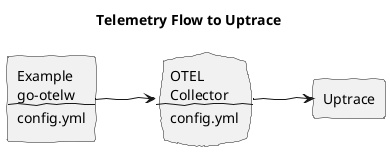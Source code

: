 @startuml uptrace
title Telemetry Flow to Uptrace
left to right direction
skinparam handwritten true

agent "Example\ngo-otelw\n--\nconfig.yml" as EX
cloud "OTEL\nCollector\n--\nconfig.yml" as OC

agent Uptrace

EX --> OC
OC --> Uptrace

@enduml
